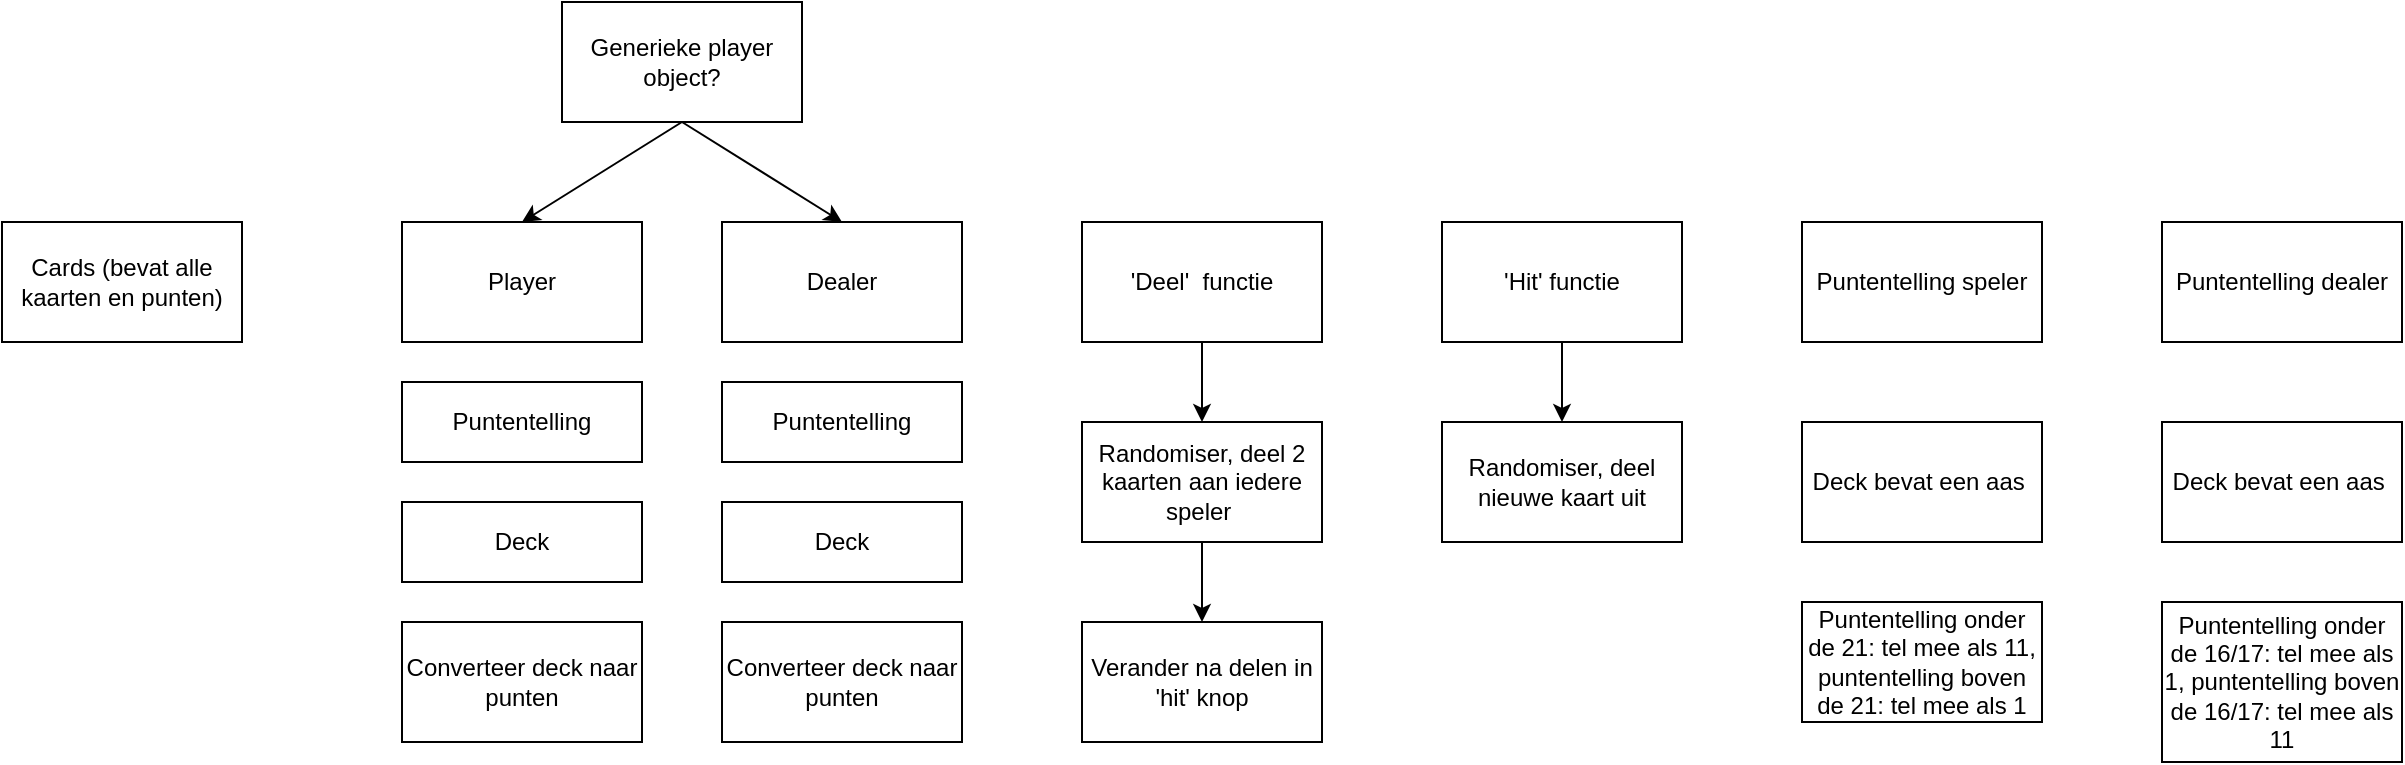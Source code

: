 <mxfile>
    <diagram id="4fy0CEHOnfZ1yWeuZDc5" name="Page-1">
        <mxGraphModel dx="1118" dy="790" grid="1" gridSize="10" guides="1" tooltips="1" connect="1" arrows="1" fold="1" page="1" pageScale="1" pageWidth="850" pageHeight="1100" math="0" shadow="0">
            <root>
                <mxCell id="0"/>
                <mxCell id="1" parent="0"/>
                <mxCell id="2" value="Player" style="rounded=0;whiteSpace=wrap;html=1;" parent="1" vertex="1">
                    <mxGeometry x="280" y="220" width="120" height="60" as="geometry"/>
                </mxCell>
                <mxCell id="3" value="Dealer" style="rounded=0;whiteSpace=wrap;html=1;" parent="1" vertex="1">
                    <mxGeometry x="440" y="220" width="120" height="60" as="geometry"/>
                </mxCell>
                <mxCell id="8" value="'Deel'&amp;nbsp; functie" style="rounded=0;whiteSpace=wrap;html=1;" parent="1" vertex="1">
                    <mxGeometry x="620" y="220" width="120" height="60" as="geometry"/>
                </mxCell>
                <mxCell id="9" value="'Hit' functie" style="rounded=0;whiteSpace=wrap;html=1;" parent="1" vertex="1">
                    <mxGeometry x="800" y="220" width="120" height="60" as="geometry"/>
                </mxCell>
                <mxCell id="10" value="Randomiser, deel 2 kaarten aan iedere speler&amp;nbsp;" style="rounded=0;whiteSpace=wrap;html=1;" parent="1" vertex="1">
                    <mxGeometry x="620" y="320" width="120" height="60" as="geometry"/>
                </mxCell>
                <mxCell id="12" value="Randomiser, deel nieuwe kaart uit" style="rounded=0;whiteSpace=wrap;html=1;" parent="1" vertex="1">
                    <mxGeometry x="800" y="320" width="120" height="60" as="geometry"/>
                </mxCell>
                <mxCell id="13" value="" style="endArrow=classic;html=1;exitX=0.5;exitY=1;exitDx=0;exitDy=0;entryX=0.5;entryY=0;entryDx=0;entryDy=0;" parent="1" source="9" target="12" edge="1">
                    <mxGeometry width="50" height="50" relative="1" as="geometry">
                        <mxPoint x="400" y="610" as="sourcePoint"/>
                        <mxPoint x="450" y="560" as="targetPoint"/>
                        <Array as="points"/>
                    </mxGeometry>
                </mxCell>
                <mxCell id="14" value="Puntentelling" style="rounded=0;whiteSpace=wrap;html=1;" parent="1" vertex="1">
                    <mxGeometry x="280" y="300" width="120" height="40" as="geometry"/>
                </mxCell>
                <mxCell id="15" value="Deck" style="rounded=0;whiteSpace=wrap;html=1;" parent="1" vertex="1">
                    <mxGeometry x="280" y="360" width="120" height="40" as="geometry"/>
                </mxCell>
                <mxCell id="16" value="Puntentelling" style="rounded=0;whiteSpace=wrap;html=1;" parent="1" vertex="1">
                    <mxGeometry x="440" y="300" width="120" height="40" as="geometry"/>
                </mxCell>
                <mxCell id="17" value="Deck" style="rounded=0;whiteSpace=wrap;html=1;" parent="1" vertex="1">
                    <mxGeometry x="440" y="360" width="120" height="40" as="geometry"/>
                </mxCell>
                <mxCell id="18" value="Cards (bevat alle kaarten en punten)" style="rounded=0;whiteSpace=wrap;html=1;" parent="1" vertex="1">
                    <mxGeometry x="80" y="220" width="120" height="60" as="geometry"/>
                </mxCell>
                <mxCell id="19" value="Generieke player object?" style="rounded=0;whiteSpace=wrap;html=1;" parent="1" vertex="1">
                    <mxGeometry x="360" y="110" width="120" height="60" as="geometry"/>
                </mxCell>
                <mxCell id="20" value="" style="endArrow=classic;html=1;entryX=0.5;entryY=0;entryDx=0;entryDy=0;exitX=0.5;exitY=1;exitDx=0;exitDy=0;" parent="1" source="19" target="2" edge="1">
                    <mxGeometry width="50" height="50" relative="1" as="geometry">
                        <mxPoint x="400" y="300" as="sourcePoint"/>
                        <mxPoint x="450" y="250" as="targetPoint"/>
                    </mxGeometry>
                </mxCell>
                <mxCell id="21" value="" style="endArrow=classic;html=1;exitX=0.5;exitY=1;exitDx=0;exitDy=0;entryX=0.5;entryY=0;entryDx=0;entryDy=0;" parent="1" source="19" target="3" edge="1">
                    <mxGeometry width="50" height="50" relative="1" as="geometry">
                        <mxPoint x="400" y="300" as="sourcePoint"/>
                        <mxPoint x="450" y="250" as="targetPoint"/>
                    </mxGeometry>
                </mxCell>
                <mxCell id="22" value="" style="endArrow=classic;html=1;entryX=0.5;entryY=0;entryDx=0;entryDy=0;" parent="1" source="8" target="10" edge="1">
                    <mxGeometry width="50" height="50" relative="1" as="geometry">
                        <mxPoint x="590" y="390" as="sourcePoint"/>
                        <mxPoint x="640" y="340" as="targetPoint"/>
                    </mxGeometry>
                </mxCell>
                <mxCell id="23" value="Verander na delen in 'hit' knop" style="rounded=0;whiteSpace=wrap;html=1;" parent="1" vertex="1">
                    <mxGeometry x="620" y="420" width="120" height="60" as="geometry"/>
                </mxCell>
                <mxCell id="25" value="Converteer deck naar punten" style="rounded=0;whiteSpace=wrap;html=1;" parent="1" vertex="1">
                    <mxGeometry x="280" y="420" width="120" height="60" as="geometry"/>
                </mxCell>
                <mxCell id="27" value="Converteer deck naar punten" style="rounded=0;whiteSpace=wrap;html=1;" parent="1" vertex="1">
                    <mxGeometry x="440" y="420" width="120" height="60" as="geometry"/>
                </mxCell>
                <mxCell id="r5HApRjiI2PeuLi_GRQq-29" value="Puntentelling speler" style="rounded=0;whiteSpace=wrap;html=1;" parent="1" vertex="1">
                    <mxGeometry x="980" y="220" width="120" height="60" as="geometry"/>
                </mxCell>
                <mxCell id="r5HApRjiI2PeuLi_GRQq-30" value="Deck bevat een aas&amp;nbsp;" style="rounded=0;whiteSpace=wrap;html=1;" parent="1" vertex="1">
                    <mxGeometry x="980" y="320" width="120" height="60" as="geometry"/>
                </mxCell>
                <mxCell id="r5HApRjiI2PeuLi_GRQq-31" value="Puntentelling onder de 21: tel mee als 11, puntentelling boven de 21: tel mee als 1" style="rounded=0;whiteSpace=wrap;html=1;" parent="1" vertex="1">
                    <mxGeometry x="980" y="410" width="120" height="60" as="geometry"/>
                </mxCell>
                <mxCell id="r5HApRjiI2PeuLi_GRQq-32" value="" style="endArrow=classic;html=1;entryX=0.5;entryY=0;entryDx=0;entryDy=0;exitX=0.5;exitY=1;exitDx=0;exitDy=0;" parent="1" source="10" target="23" edge="1">
                    <mxGeometry width="50" height="50" relative="1" as="geometry">
                        <mxPoint x="820" y="460" as="sourcePoint"/>
                        <mxPoint x="870" y="410" as="targetPoint"/>
                    </mxGeometry>
                </mxCell>
                <mxCell id="r5HApRjiI2PeuLi_GRQq-33" value="Puntentelling dealer" style="rounded=0;whiteSpace=wrap;html=1;" parent="1" vertex="1">
                    <mxGeometry x="1160" y="220" width="120" height="60" as="geometry"/>
                </mxCell>
                <mxCell id="r5HApRjiI2PeuLi_GRQq-34" value="Deck bevat een aas&amp;nbsp;" style="rounded=0;whiteSpace=wrap;html=1;" parent="1" vertex="1">
                    <mxGeometry x="1160" y="320" width="120" height="60" as="geometry"/>
                </mxCell>
                <mxCell id="r5HApRjiI2PeuLi_GRQq-35" value="Puntentelling onder de 16/17: tel mee als 1, puntentelling boven de 16/17: tel mee als 11" style="rounded=0;whiteSpace=wrap;html=1;" parent="1" vertex="1">
                    <mxGeometry x="1160" y="410" width="120" height="80" as="geometry"/>
                </mxCell>
            </root>
        </mxGraphModel>
    </diagram>
    <diagram id="gVt5eT87VEJF1vWV__ui" name="Page-2">
        <mxGraphModel dx="532" dy="376" grid="1" gridSize="10" guides="1" tooltips="1" connect="1" arrows="1" fold="1" page="1" pageScale="1" pageWidth="850" pageHeight="1100" math="0" shadow="0">
            <root>
                <mxCell id="WIlA7EV0zivZg6qmHBKR-0"/>
                <mxCell id="WIlA7EV0zivZg6qmHBKR-1" parent="WIlA7EV0zivZg6qmHBKR-0"/>
                <mxCell id="WIlA7EV0zivZg6qmHBKR-2" value="Player score&amp;nbsp;" style="rounded=0;whiteSpace=wrap;html=1;" vertex="1" parent="WIlA7EV0zivZg6qmHBKR-1">
                    <mxGeometry x="240" y="120" width="120" height="60" as="geometry"/>
                </mxCell>
                <mxCell id="WIlA7EV0zivZg6qmHBKR-3" value="Player Lost" style="rounded=0;whiteSpace=wrap;html=1;" vertex="1" parent="WIlA7EV0zivZg6qmHBKR-1">
                    <mxGeometry x="400" y="120" width="120" height="60" as="geometry"/>
                </mxCell>
                <mxCell id="WIlA7EV0zivZg6qmHBKR-4" value="" style="endArrow=classic;html=1;exitX=1;exitY=0.5;exitDx=0;exitDy=0;" edge="1" parent="WIlA7EV0zivZg6qmHBKR-1" source="WIlA7EV0zivZg6qmHBKR-2" target="WIlA7EV0zivZg6qmHBKR-3">
                    <mxGeometry relative="1" as="geometry">
                        <mxPoint x="370" y="400" as="sourcePoint"/>
                        <mxPoint x="470" y="400" as="targetPoint"/>
                    </mxGeometry>
                </mxCell>
                <mxCell id="WIlA7EV0zivZg6qmHBKR-5" value="&amp;gt;21" style="edgeLabel;resizable=0;html=1;align=center;verticalAlign=middle;" connectable="0" vertex="1" parent="WIlA7EV0zivZg6qmHBKR-4">
                    <mxGeometry relative="1" as="geometry"/>
                </mxCell>
                <mxCell id="WIlA7EV0zivZg6qmHBKR-6" value="" style="endArrow=classic;html=1;exitX=0;exitY=0.5;exitDx=0;exitDy=0;" edge="1" parent="WIlA7EV0zivZg6qmHBKR-1" source="WIlA7EV0zivZg6qmHBKR-2" target="WIlA7EV0zivZg6qmHBKR-8">
                    <mxGeometry relative="1" as="geometry">
                        <mxPoint x="270" y="200" as="sourcePoint"/>
                        <mxPoint x="370" y="200" as="targetPoint"/>
                    </mxGeometry>
                </mxCell>
                <mxCell id="WIlA7EV0zivZg6qmHBKR-7" value="=21" style="edgeLabel;resizable=0;html=1;align=center;verticalAlign=middle;" connectable="0" vertex="1" parent="WIlA7EV0zivZg6qmHBKR-6">
                    <mxGeometry relative="1" as="geometry"/>
                </mxCell>
                <mxCell id="WIlA7EV0zivZg6qmHBKR-8" value="Player Won" style="rounded=0;whiteSpace=wrap;html=1;" vertex="1" parent="WIlA7EV0zivZg6qmHBKR-1">
                    <mxGeometry x="80" y="120" width="120" height="60" as="geometry"/>
                </mxCell>
                <mxCell id="WIlA7EV0zivZg6qmHBKR-9" value="Dealer score" style="rounded=0;whiteSpace=wrap;html=1;" vertex="1" parent="WIlA7EV0zivZg6qmHBKR-1">
                    <mxGeometry x="240" y="240" width="120" height="60" as="geometry"/>
                </mxCell>
                <mxCell id="WIlA7EV0zivZg6qmHBKR-10" value="" style="endArrow=classic;html=1;exitX=0.5;exitY=1;exitDx=0;exitDy=0;" edge="1" parent="WIlA7EV0zivZg6qmHBKR-1" source="WIlA7EV0zivZg6qmHBKR-2" target="WIlA7EV0zivZg6qmHBKR-9">
                    <mxGeometry relative="1" as="geometry">
                        <mxPoint x="290" y="240" as="sourcePoint"/>
                        <mxPoint x="390" y="240" as="targetPoint"/>
                    </mxGeometry>
                </mxCell>
                <mxCell id="WIlA7EV0zivZg6qmHBKR-11" value="&amp;lt;21" style="edgeLabel;resizable=0;html=1;align=center;verticalAlign=middle;" connectable="0" vertex="1" parent="WIlA7EV0zivZg6qmHBKR-10">
                    <mxGeometry relative="1" as="geometry"/>
                </mxCell>
                <mxCell id="WIlA7EV0zivZg6qmHBKR-12" value="" style="endArrow=classic;html=1;entryX=0.5;entryY=1;entryDx=0;entryDy=0;exitX=0;exitY=0.5;exitDx=0;exitDy=0;" edge="1" parent="WIlA7EV0zivZg6qmHBKR-1" source="WIlA7EV0zivZg6qmHBKR-9" target="WIlA7EV0zivZg6qmHBKR-8">
                    <mxGeometry relative="1" as="geometry">
                        <mxPoint x="250" y="270" as="sourcePoint"/>
                        <mxPoint x="350" y="270" as="targetPoint"/>
                        <Array as="points">
                            <mxPoint x="140" y="270"/>
                        </Array>
                    </mxGeometry>
                </mxCell>
                <mxCell id="WIlA7EV0zivZg6qmHBKR-13" value="&amp;gt;21" style="edgeLabel;resizable=0;html=1;align=center;verticalAlign=middle;" connectable="0" vertex="1" parent="WIlA7EV0zivZg6qmHBKR-12">
                    <mxGeometry relative="1" as="geometry">
                        <mxPoint x="15.24" y="-10" as="offset"/>
                    </mxGeometry>
                </mxCell>
                <mxCell id="WIlA7EV0zivZg6qmHBKR-14" value="" style="endArrow=classic;html=1;exitX=0.5;exitY=1;exitDx=0;exitDy=0;" edge="1" parent="WIlA7EV0zivZg6qmHBKR-1" source="WIlA7EV0zivZg6qmHBKR-9">
                    <mxGeometry relative="1" as="geometry">
                        <mxPoint x="290" y="270" as="sourcePoint"/>
                        <mxPoint x="300" y="360" as="targetPoint"/>
                    </mxGeometry>
                </mxCell>
                <mxCell id="WIlA7EV0zivZg6qmHBKR-15" value="&amp;lt;21" style="edgeLabel;resizable=0;html=1;align=center;verticalAlign=middle;" connectable="0" vertex="1" parent="WIlA7EV0zivZg6qmHBKR-14">
                    <mxGeometry relative="1" as="geometry"/>
                </mxCell>
                <mxCell id="WIlA7EV0zivZg6qmHBKR-22" value="" style="edgeStyle=orthogonalEdgeStyle;rounded=0;orthogonalLoop=1;jettySize=auto;html=1;endArrow=none;endFill=0;" edge="1" parent="WIlA7EV0zivZg6qmHBKR-1" source="WIlA7EV0zivZg6qmHBKR-21" target="WIlA7EV0zivZg6qmHBKR-9">
                    <mxGeometry relative="1" as="geometry">
                        <Array as="points">
                            <mxPoint x="300" y="360"/>
                            <mxPoint x="300" y="360"/>
                        </Array>
                    </mxGeometry>
                </mxCell>
                <mxCell id="WIlA7EV0zivZg6qmHBKR-21" value="Player score &amp;amp;&amp;amp; Dealer score = 16?" style="rounded=0;whiteSpace=wrap;html=1;" vertex="1" parent="WIlA7EV0zivZg6qmHBKR-1">
                    <mxGeometry x="240" y="360" width="120" height="60" as="geometry"/>
                </mxCell>
                <mxCell id="WIlA7EV0zivZg6qmHBKR-23" value="" style="endArrow=classic;html=1;exitX=0.5;exitY=1;exitDx=0;exitDy=0;" edge="1" parent="WIlA7EV0zivZg6qmHBKR-1" source="WIlA7EV0zivZg6qmHBKR-21" target="WIlA7EV0zivZg6qmHBKR-25">
                    <mxGeometry relative="1" as="geometry">
                        <mxPoint x="240" y="350" as="sourcePoint"/>
                        <mxPoint x="300" y="460" as="targetPoint"/>
                    </mxGeometry>
                </mxCell>
                <mxCell id="WIlA7EV0zivZg6qmHBKR-24" value="Label" style="edgeLabel;resizable=0;html=1;align=center;verticalAlign=middle;" connectable="0" vertex="1" parent="WIlA7EV0zivZg6qmHBKR-23">
                    <mxGeometry relative="1" as="geometry"/>
                </mxCell>
                <mxCell id="WIlA7EV0zivZg6qmHBKR-25" value="" style="rounded=0;whiteSpace=wrap;html=1;" vertex="1" parent="WIlA7EV0zivZg6qmHBKR-1">
                    <mxGeometry x="240" y="490" width="120" height="60" as="geometry"/>
                </mxCell>
            </root>
        </mxGraphModel>
    </diagram>
</mxfile>